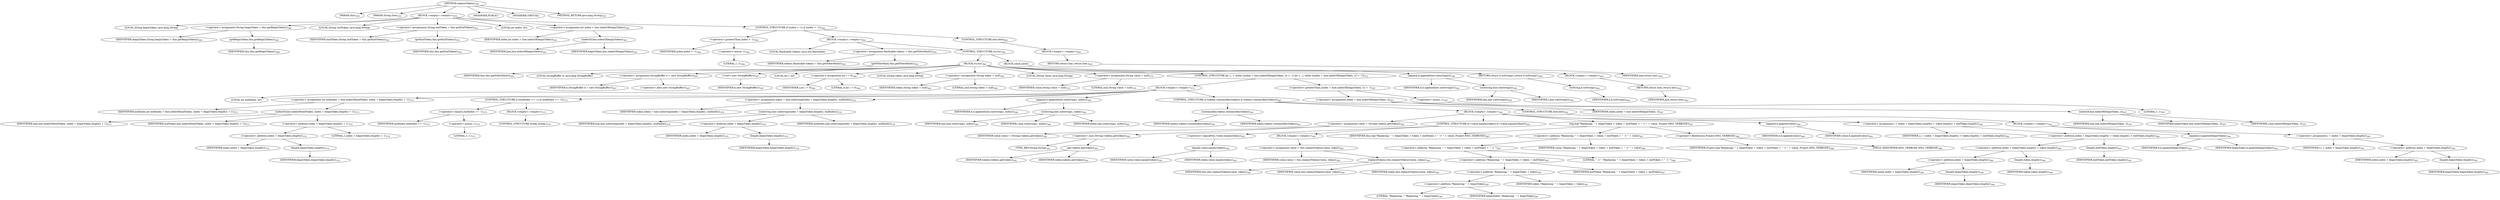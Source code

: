 digraph "replaceTokens" {  
"608" [label = <(METHOD,replaceTokens)<SUB>359</SUB>> ]
"82" [label = <(PARAM,this)<SUB>359</SUB>> ]
"609" [label = <(PARAM,String line)<SUB>359</SUB>> ]
"610" [label = <(BLOCK,&lt;empty&gt;,&lt;empty&gt;)<SUB>359</SUB>> ]
"611" [label = <(LOCAL,String beginToken: java.lang.String)> ]
"612" [label = <(&lt;operator&gt;.assignment,String beginToken = this.getBeginToken())<SUB>360</SUB>> ]
"613" [label = <(IDENTIFIER,beginToken,String beginToken = this.getBeginToken())<SUB>360</SUB>> ]
"614" [label = <(getBeginToken,this.getBeginToken())<SUB>360</SUB>> ]
"81" [label = <(IDENTIFIER,this,this.getBeginToken())<SUB>360</SUB>> ]
"615" [label = <(LOCAL,String endToken: java.lang.String)> ]
"616" [label = <(&lt;operator&gt;.assignment,String endToken = this.getEndToken())<SUB>361</SUB>> ]
"617" [label = <(IDENTIFIER,endToken,String endToken = this.getEndToken())<SUB>361</SUB>> ]
"618" [label = <(getEndToken,this.getEndToken())<SUB>361</SUB>> ]
"83" [label = <(IDENTIFIER,this,this.getEndToken())<SUB>361</SUB>> ]
"619" [label = <(LOCAL,int index: int)> ]
"620" [label = <(&lt;operator&gt;.assignment,int index = line.indexOf(beginToken))<SUB>362</SUB>> ]
"621" [label = <(IDENTIFIER,index,int index = line.indexOf(beginToken))<SUB>362</SUB>> ]
"622" [label = <(indexOf,line.indexOf(beginToken))<SUB>362</SUB>> ]
"623" [label = <(IDENTIFIER,line,line.indexOf(beginToken))<SUB>362</SUB>> ]
"624" [label = <(IDENTIFIER,beginToken,line.indexOf(beginToken))<SUB>362</SUB>> ]
"625" [label = <(CONTROL_STRUCTURE,if (index &gt; -1),if (index &gt; -1))<SUB>364</SUB>> ]
"626" [label = <(&lt;operator&gt;.greaterThan,index &gt; -1)<SUB>364</SUB>> ]
"627" [label = <(IDENTIFIER,index,index &gt; -1)<SUB>364</SUB>> ]
"628" [label = <(&lt;operator&gt;.minus,-1)<SUB>364</SUB>> ]
"629" [label = <(LITERAL,1,-1)<SUB>364</SUB>> ]
"630" [label = <(BLOCK,&lt;empty&gt;,&lt;empty&gt;)<SUB>364</SUB>> ]
"631" [label = <(LOCAL,Hashtable tokens: java.util.Hashtable)> ]
"632" [label = <(&lt;operator&gt;.assignment,Hashtable tokens = this.getFilterHash())<SUB>365</SUB>> ]
"633" [label = <(IDENTIFIER,tokens,Hashtable tokens = this.getFilterHash())<SUB>365</SUB>> ]
"634" [label = <(getFilterHash,this.getFilterHash())<SUB>365</SUB>> ]
"84" [label = <(IDENTIFIER,this,this.getFilterHash())<SUB>365</SUB>> ]
"635" [label = <(CONTROL_STRUCTURE,try,try)<SUB>366</SUB>> ]
"636" [label = <(BLOCK,try,try)<SUB>366</SUB>> ]
"86" [label = <(LOCAL,StringBuffer b: java.lang.StringBuffer)> ]
"637" [label = <(&lt;operator&gt;.assignment,StringBuffer b = new StringBuffer())<SUB>367</SUB>> ]
"638" [label = <(IDENTIFIER,b,StringBuffer b = new StringBuffer())<SUB>367</SUB>> ]
"639" [label = <(&lt;operator&gt;.alloc,new StringBuffer())<SUB>367</SUB>> ]
"640" [label = <(&lt;init&gt;,new StringBuffer())<SUB>367</SUB>> ]
"85" [label = <(IDENTIFIER,b,new StringBuffer())<SUB>367</SUB>> ]
"641" [label = <(LOCAL,int i: int)> ]
"642" [label = <(&lt;operator&gt;.assignment,int i = 0)<SUB>368</SUB>> ]
"643" [label = <(IDENTIFIER,i,int i = 0)<SUB>368</SUB>> ]
"644" [label = <(LITERAL,0,int i = 0)<SUB>368</SUB>> ]
"645" [label = <(LOCAL,String token: java.lang.String)> ]
"646" [label = <(&lt;operator&gt;.assignment,String token = null)<SUB>369</SUB>> ]
"647" [label = <(IDENTIFIER,token,String token = null)<SUB>369</SUB>> ]
"648" [label = <(LITERAL,null,String token = null)<SUB>369</SUB>> ]
"649" [label = <(LOCAL,String value: java.lang.String)> ]
"650" [label = <(&lt;operator&gt;.assignment,String value = null)<SUB>370</SUB>> ]
"651" [label = <(IDENTIFIER,value,String value = null)<SUB>370</SUB>> ]
"652" [label = <(LITERAL,null,String value = null)<SUB>370</SUB>> ]
"653" [label = <(CONTROL_STRUCTURE,do {...} while ((index = line.indexOf(beginToken, i)) &gt; -1),do {...} while ((index = line.indexOf(beginToken, i)) &gt; -1))<SUB>372</SUB>> ]
"654" [label = <(BLOCK,&lt;empty&gt;,&lt;empty&gt;)<SUB>372</SUB>> ]
"655" [label = <(LOCAL,int endIndex: int)> ]
"656" [label = <(&lt;operator&gt;.assignment,int endIndex = line.indexOf(endToken, index + beginToken.length() + 1))<SUB>373</SUB>> ]
"657" [label = <(IDENTIFIER,endIndex,int endIndex = line.indexOf(endToken, index + beginToken.length() + 1))<SUB>373</SUB>> ]
"658" [label = <(indexOf,line.indexOf(endToken, index + beginToken.length() + 1))<SUB>373</SUB>> ]
"659" [label = <(IDENTIFIER,line,line.indexOf(endToken, index + beginToken.length() + 1))<SUB>373</SUB>> ]
"660" [label = <(IDENTIFIER,endToken,line.indexOf(endToken, index + beginToken.length() + 1))<SUB>373</SUB>> ]
"661" [label = <(&lt;operator&gt;.addition,index + beginToken.length() + 1)<SUB>374</SUB>> ]
"662" [label = <(&lt;operator&gt;.addition,index + beginToken.length())<SUB>374</SUB>> ]
"663" [label = <(IDENTIFIER,index,index + beginToken.length())<SUB>374</SUB>> ]
"664" [label = <(length,beginToken.length())<SUB>374</SUB>> ]
"665" [label = <(IDENTIFIER,beginToken,beginToken.length())<SUB>374</SUB>> ]
"666" [label = <(LITERAL,1,index + beginToken.length() + 1)<SUB>374</SUB>> ]
"667" [label = <(CONTROL_STRUCTURE,if (endIndex == -1),if (endIndex == -1))<SUB>375</SUB>> ]
"668" [label = <(&lt;operator&gt;.equals,endIndex == -1)<SUB>375</SUB>> ]
"669" [label = <(IDENTIFIER,endIndex,endIndex == -1)<SUB>375</SUB>> ]
"670" [label = <(&lt;operator&gt;.minus,-1)<SUB>375</SUB>> ]
"671" [label = <(LITERAL,1,-1)<SUB>375</SUB>> ]
"672" [label = <(BLOCK,&lt;empty&gt;,&lt;empty&gt;)<SUB>375</SUB>> ]
"673" [label = <(CONTROL_STRUCTURE,break;,break;)<SUB>376</SUB>> ]
"674" [label = <(&lt;operator&gt;.assignment,token = line.substring(index + beginToken.length(), endIndex))<SUB>378</SUB>> ]
"675" [label = <(IDENTIFIER,token,token = line.substring(index + beginToken.length(), endIndex))<SUB>378</SUB>> ]
"676" [label = <(substring,line.substring(index + beginToken.length(), endIndex))<SUB>379</SUB>> ]
"677" [label = <(IDENTIFIER,line,line.substring(index + beginToken.length(), endIndex))<SUB>379</SUB>> ]
"678" [label = <(&lt;operator&gt;.addition,index + beginToken.length())<SUB>379</SUB>> ]
"679" [label = <(IDENTIFIER,index,index + beginToken.length())<SUB>379</SUB>> ]
"680" [label = <(length,beginToken.length())<SUB>379</SUB>> ]
"681" [label = <(IDENTIFIER,beginToken,beginToken.length())<SUB>379</SUB>> ]
"682" [label = <(IDENTIFIER,endIndex,line.substring(index + beginToken.length(), endIndex))<SUB>379</SUB>> ]
"683" [label = <(append,b.append(line.substring(i, index)))<SUB>380</SUB>> ]
"684" [label = <(IDENTIFIER,b,b.append(line.substring(i, index)))<SUB>380</SUB>> ]
"685" [label = <(substring,line.substring(i, index))<SUB>380</SUB>> ]
"686" [label = <(IDENTIFIER,line,line.substring(i, index))<SUB>380</SUB>> ]
"687" [label = <(IDENTIFIER,i,line.substring(i, index))<SUB>380</SUB>> ]
"688" [label = <(IDENTIFIER,index,line.substring(i, index))<SUB>380</SUB>> ]
"689" [label = <(CONTROL_STRUCTURE,if (tokens.containsKey(token)),if (tokens.containsKey(token)))<SUB>381</SUB>> ]
"690" [label = <(containsKey,tokens.containsKey(token))<SUB>381</SUB>> ]
"691" [label = <(IDENTIFIER,tokens,tokens.containsKey(token))<SUB>381</SUB>> ]
"692" [label = <(IDENTIFIER,token,tokens.containsKey(token))<SUB>381</SUB>> ]
"693" [label = <(BLOCK,&lt;empty&gt;,&lt;empty&gt;)<SUB>381</SUB>> ]
"694" [label = <(&lt;operator&gt;.assignment,value = (String) tokens.get(token))<SUB>382</SUB>> ]
"695" [label = <(IDENTIFIER,value,value = (String) tokens.get(token))<SUB>382</SUB>> ]
"696" [label = <(&lt;operator&gt;.cast,(String) tokens.get(token))<SUB>382</SUB>> ]
"697" [label = <(TYPE_REF,String,String)<SUB>382</SUB>> ]
"698" [label = <(get,tokens.get(token))<SUB>382</SUB>> ]
"699" [label = <(IDENTIFIER,tokens,tokens.get(token))<SUB>382</SUB>> ]
"700" [label = <(IDENTIFIER,token,tokens.get(token))<SUB>382</SUB>> ]
"701" [label = <(CONTROL_STRUCTURE,if (!value.equals(token)),if (!value.equals(token)))<SUB>383</SUB>> ]
"702" [label = <(&lt;operator&gt;.logicalNot,!value.equals(token))<SUB>383</SUB>> ]
"703" [label = <(equals,value.equals(token))<SUB>383</SUB>> ]
"704" [label = <(IDENTIFIER,value,value.equals(token))<SUB>383</SUB>> ]
"705" [label = <(IDENTIFIER,token,value.equals(token))<SUB>383</SUB>> ]
"706" [label = <(BLOCK,&lt;empty&gt;,&lt;empty&gt;)<SUB>383</SUB>> ]
"707" [label = <(&lt;operator&gt;.assignment,value = this.replaceTokens(value, token))<SUB>385</SUB>> ]
"708" [label = <(IDENTIFIER,value,value = this.replaceTokens(value, token))<SUB>385</SUB>> ]
"709" [label = <(replaceTokens,this.replaceTokens(value, token))<SUB>385</SUB>> ]
"87" [label = <(IDENTIFIER,this,this.replaceTokens(value, token))<SUB>385</SUB>> ]
"710" [label = <(IDENTIFIER,value,this.replaceTokens(value, token))<SUB>385</SUB>> ]
"711" [label = <(IDENTIFIER,token,this.replaceTokens(value, token))<SUB>385</SUB>> ]
"712" [label = <(log,log(&quot;Replacing: &quot; + beginToken + token + endToken + &quot; -&gt; &quot; + value, Project.MSG_VERBOSE))<SUB>387</SUB>> ]
"88" [label = <(IDENTIFIER,this,log(&quot;Replacing: &quot; + beginToken + token + endToken + &quot; -&gt; &quot; + value, Project.MSG_VERBOSE))<SUB>387</SUB>> ]
"713" [label = <(&lt;operator&gt;.addition,&quot;Replacing: &quot; + beginToken + token + endToken + &quot; -&gt; &quot; + value)<SUB>387</SUB>> ]
"714" [label = <(&lt;operator&gt;.addition,&quot;Replacing: &quot; + beginToken + token + endToken + &quot; -&gt; &quot;)<SUB>387</SUB>> ]
"715" [label = <(&lt;operator&gt;.addition,&quot;Replacing: &quot; + beginToken + token + endToken)<SUB>387</SUB>> ]
"716" [label = <(&lt;operator&gt;.addition,&quot;Replacing: &quot; + beginToken + token)<SUB>387</SUB>> ]
"717" [label = <(&lt;operator&gt;.addition,&quot;Replacing: &quot; + beginToken)<SUB>387</SUB>> ]
"718" [label = <(LITERAL,&quot;Replacing: &quot;,&quot;Replacing: &quot; + beginToken)<SUB>387</SUB>> ]
"719" [label = <(IDENTIFIER,beginToken,&quot;Replacing: &quot; + beginToken)<SUB>387</SUB>> ]
"720" [label = <(IDENTIFIER,token,&quot;Replacing: &quot; + beginToken + token)<SUB>387</SUB>> ]
"721" [label = <(IDENTIFIER,endToken,&quot;Replacing: &quot; + beginToken + token + endToken)<SUB>387</SUB>> ]
"722" [label = <(LITERAL,&quot; -&gt; &quot;,&quot;Replacing: &quot; + beginToken + token + endToken + &quot; -&gt; &quot;)<SUB>388</SUB>> ]
"723" [label = <(IDENTIFIER,value,&quot;Replacing: &quot; + beginToken + token + endToken + &quot; -&gt; &quot; + value)<SUB>388</SUB>> ]
"724" [label = <(&lt;operator&gt;.fieldAccess,Project.MSG_VERBOSE)<SUB>388</SUB>> ]
"725" [label = <(IDENTIFIER,Project,log(&quot;Replacing: &quot; + beginToken + token + endToken + &quot; -&gt; &quot; + value, Project.MSG_VERBOSE))<SUB>388</SUB>> ]
"726" [label = <(FIELD_IDENTIFIER,MSG_VERBOSE,MSG_VERBOSE)<SUB>388</SUB>> ]
"727" [label = <(append,b.append(value))<SUB>389</SUB>> ]
"728" [label = <(IDENTIFIER,b,b.append(value))<SUB>389</SUB>> ]
"729" [label = <(IDENTIFIER,value,b.append(value))<SUB>389</SUB>> ]
"730" [label = <(&lt;operator&gt;.assignment,i = index + beginToken.length() + token.length() + endToken.length())<SUB>390</SUB>> ]
"731" [label = <(IDENTIFIER,i,i = index + beginToken.length() + token.length() + endToken.length())<SUB>390</SUB>> ]
"732" [label = <(&lt;operator&gt;.addition,index + beginToken.length() + token.length() + endToken.length())<SUB>390</SUB>> ]
"733" [label = <(&lt;operator&gt;.addition,index + beginToken.length() + token.length())<SUB>390</SUB>> ]
"734" [label = <(&lt;operator&gt;.addition,index + beginToken.length())<SUB>390</SUB>> ]
"735" [label = <(IDENTIFIER,index,index + beginToken.length())<SUB>390</SUB>> ]
"736" [label = <(length,beginToken.length())<SUB>390</SUB>> ]
"737" [label = <(IDENTIFIER,beginToken,beginToken.length())<SUB>390</SUB>> ]
"738" [label = <(length,token.length())<SUB>390</SUB>> ]
"739" [label = <(IDENTIFIER,token,token.length())<SUB>390</SUB>> ]
"740" [label = <(length,endToken.length())<SUB>391</SUB>> ]
"741" [label = <(IDENTIFIER,endToken,endToken.length())<SUB>391</SUB>> ]
"742" [label = <(CONTROL_STRUCTURE,else,else)<SUB>392</SUB>> ]
"743" [label = <(BLOCK,&lt;empty&gt;,&lt;empty&gt;)<SUB>392</SUB>> ]
"744" [label = <(append,b.append(beginToken))<SUB>394</SUB>> ]
"745" [label = <(IDENTIFIER,b,b.append(beginToken))<SUB>394</SUB>> ]
"746" [label = <(IDENTIFIER,beginToken,b.append(beginToken))<SUB>394</SUB>> ]
"747" [label = <(&lt;operator&gt;.assignment,i = index + beginToken.length())<SUB>395</SUB>> ]
"748" [label = <(IDENTIFIER,i,i = index + beginToken.length())<SUB>395</SUB>> ]
"749" [label = <(&lt;operator&gt;.addition,index + beginToken.length())<SUB>395</SUB>> ]
"750" [label = <(IDENTIFIER,index,index + beginToken.length())<SUB>395</SUB>> ]
"751" [label = <(length,beginToken.length())<SUB>395</SUB>> ]
"752" [label = <(IDENTIFIER,beginToken,beginToken.length())<SUB>395</SUB>> ]
"753" [label = <(&lt;operator&gt;.greaterThan,(index = line.indexOf(beginToken, i)) &gt; -1)<SUB>397</SUB>> ]
"754" [label = <(&lt;operator&gt;.assignment,index = line.indexOf(beginToken, i))<SUB>397</SUB>> ]
"755" [label = <(IDENTIFIER,index,index = line.indexOf(beginToken, i))<SUB>397</SUB>> ]
"756" [label = <(indexOf,line.indexOf(beginToken, i))<SUB>397</SUB>> ]
"757" [label = <(IDENTIFIER,line,line.indexOf(beginToken, i))<SUB>397</SUB>> ]
"758" [label = <(IDENTIFIER,beginToken,line.indexOf(beginToken, i))<SUB>397</SUB>> ]
"759" [label = <(IDENTIFIER,i,line.indexOf(beginToken, i))<SUB>397</SUB>> ]
"760" [label = <(&lt;operator&gt;.minus,-1)<SUB>397</SUB>> ]
"761" [label = <(LITERAL,1,-1)<SUB>397</SUB>> ]
"762" [label = <(append,b.append(line.substring(i)))<SUB>399</SUB>> ]
"763" [label = <(IDENTIFIER,b,b.append(line.substring(i)))<SUB>399</SUB>> ]
"764" [label = <(substring,line.substring(i))<SUB>399</SUB>> ]
"765" [label = <(IDENTIFIER,line,line.substring(i))<SUB>399</SUB>> ]
"766" [label = <(IDENTIFIER,i,line.substring(i))<SUB>399</SUB>> ]
"767" [label = <(RETURN,return b.toString();,return b.toString();)<SUB>400</SUB>> ]
"768" [label = <(toString,b.toString())<SUB>400</SUB>> ]
"769" [label = <(IDENTIFIER,b,b.toString())<SUB>400</SUB>> ]
"770" [label = <(BLOCK,catch,catch)> ]
"771" [label = <(BLOCK,&lt;empty&gt;,&lt;empty&gt;)<SUB>401</SUB>> ]
"772" [label = <(RETURN,return line;,return line;)<SUB>402</SUB>> ]
"773" [label = <(IDENTIFIER,line,return line;)<SUB>402</SUB>> ]
"774" [label = <(CONTROL_STRUCTURE,else,else)<SUB>404</SUB>> ]
"775" [label = <(BLOCK,&lt;empty&gt;,&lt;empty&gt;)<SUB>404</SUB>> ]
"776" [label = <(RETURN,return line;,return line;)<SUB>405</SUB>> ]
"777" [label = <(IDENTIFIER,line,return line;)<SUB>405</SUB>> ]
"778" [label = <(MODIFIER,PUBLIC)> ]
"779" [label = <(MODIFIER,VIRTUAL)> ]
"780" [label = <(METHOD_RETURN,java.lang.String)<SUB>359</SUB>> ]
  "608" -> "82" 
  "608" -> "609" 
  "608" -> "610" 
  "608" -> "778" 
  "608" -> "779" 
  "608" -> "780" 
  "610" -> "611" 
  "610" -> "612" 
  "610" -> "615" 
  "610" -> "616" 
  "610" -> "619" 
  "610" -> "620" 
  "610" -> "625" 
  "612" -> "613" 
  "612" -> "614" 
  "614" -> "81" 
  "616" -> "617" 
  "616" -> "618" 
  "618" -> "83" 
  "620" -> "621" 
  "620" -> "622" 
  "622" -> "623" 
  "622" -> "624" 
  "625" -> "626" 
  "625" -> "630" 
  "625" -> "774" 
  "626" -> "627" 
  "626" -> "628" 
  "628" -> "629" 
  "630" -> "631" 
  "630" -> "632" 
  "630" -> "635" 
  "632" -> "633" 
  "632" -> "634" 
  "634" -> "84" 
  "635" -> "636" 
  "635" -> "770" 
  "636" -> "86" 
  "636" -> "637" 
  "636" -> "640" 
  "636" -> "641" 
  "636" -> "642" 
  "636" -> "645" 
  "636" -> "646" 
  "636" -> "649" 
  "636" -> "650" 
  "636" -> "653" 
  "636" -> "762" 
  "636" -> "767" 
  "637" -> "638" 
  "637" -> "639" 
  "640" -> "85" 
  "642" -> "643" 
  "642" -> "644" 
  "646" -> "647" 
  "646" -> "648" 
  "650" -> "651" 
  "650" -> "652" 
  "653" -> "654" 
  "653" -> "753" 
  "654" -> "655" 
  "654" -> "656" 
  "654" -> "667" 
  "654" -> "674" 
  "654" -> "683" 
  "654" -> "689" 
  "656" -> "657" 
  "656" -> "658" 
  "658" -> "659" 
  "658" -> "660" 
  "658" -> "661" 
  "661" -> "662" 
  "661" -> "666" 
  "662" -> "663" 
  "662" -> "664" 
  "664" -> "665" 
  "667" -> "668" 
  "667" -> "672" 
  "668" -> "669" 
  "668" -> "670" 
  "670" -> "671" 
  "672" -> "673" 
  "674" -> "675" 
  "674" -> "676" 
  "676" -> "677" 
  "676" -> "678" 
  "676" -> "682" 
  "678" -> "679" 
  "678" -> "680" 
  "680" -> "681" 
  "683" -> "684" 
  "683" -> "685" 
  "685" -> "686" 
  "685" -> "687" 
  "685" -> "688" 
  "689" -> "690" 
  "689" -> "693" 
  "689" -> "742" 
  "690" -> "691" 
  "690" -> "692" 
  "693" -> "694" 
  "693" -> "701" 
  "693" -> "712" 
  "693" -> "727" 
  "693" -> "730" 
  "694" -> "695" 
  "694" -> "696" 
  "696" -> "697" 
  "696" -> "698" 
  "698" -> "699" 
  "698" -> "700" 
  "701" -> "702" 
  "701" -> "706" 
  "702" -> "703" 
  "703" -> "704" 
  "703" -> "705" 
  "706" -> "707" 
  "707" -> "708" 
  "707" -> "709" 
  "709" -> "87" 
  "709" -> "710" 
  "709" -> "711" 
  "712" -> "88" 
  "712" -> "713" 
  "712" -> "724" 
  "713" -> "714" 
  "713" -> "723" 
  "714" -> "715" 
  "714" -> "722" 
  "715" -> "716" 
  "715" -> "721" 
  "716" -> "717" 
  "716" -> "720" 
  "717" -> "718" 
  "717" -> "719" 
  "724" -> "725" 
  "724" -> "726" 
  "727" -> "728" 
  "727" -> "729" 
  "730" -> "731" 
  "730" -> "732" 
  "732" -> "733" 
  "732" -> "740" 
  "733" -> "734" 
  "733" -> "738" 
  "734" -> "735" 
  "734" -> "736" 
  "736" -> "737" 
  "738" -> "739" 
  "740" -> "741" 
  "742" -> "743" 
  "743" -> "744" 
  "743" -> "747" 
  "744" -> "745" 
  "744" -> "746" 
  "747" -> "748" 
  "747" -> "749" 
  "749" -> "750" 
  "749" -> "751" 
  "751" -> "752" 
  "753" -> "754" 
  "753" -> "760" 
  "754" -> "755" 
  "754" -> "756" 
  "756" -> "757" 
  "756" -> "758" 
  "756" -> "759" 
  "760" -> "761" 
  "762" -> "763" 
  "762" -> "764" 
  "764" -> "765" 
  "764" -> "766" 
  "767" -> "768" 
  "768" -> "769" 
  "770" -> "771" 
  "771" -> "772" 
  "772" -> "773" 
  "774" -> "775" 
  "775" -> "776" 
  "776" -> "777" 
}
